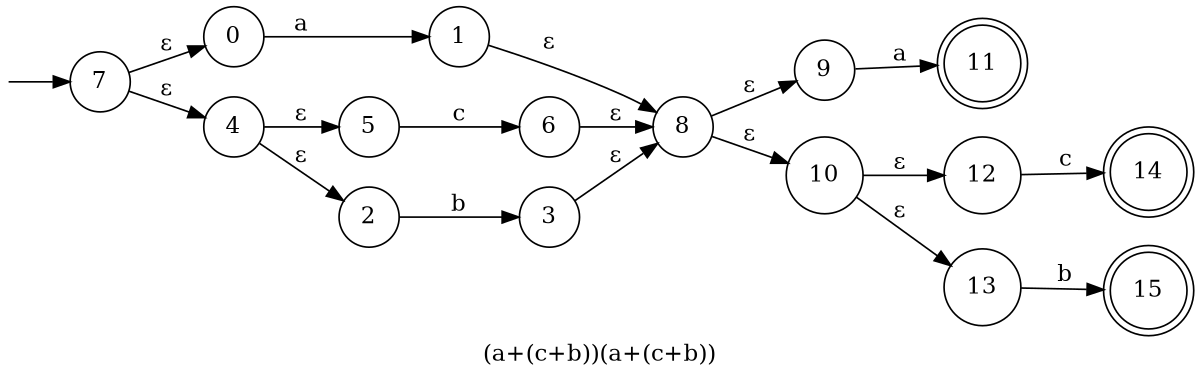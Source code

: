 digraph finite_state_machine {
  rankdir=LR;  
  size="8,5"  label="(a+(c+b))(a+(c+b))"  node [shape = doublecircle]; "11" "14" "15";
  node [shape = circle];
  __I__ [label="", style=invis, width=0]
  __I__ -> "7"
  "7" -> "0" [label = ε];
  "7" -> "4" [label = ε];
  "0" -> "1" [label = a];
  "4" -> "5" [label = ε];
  "4" -> "2" [label = ε];
  "1" -> "8" [label = ε];
  "5" -> "6" [label = c];
  "2" -> "3" [label = b];
  "6" -> "8" [label = ε];
  "3" -> "8" [label = ε];
  "8" -> "9" [label = ε];
  "8" -> "10" [label = ε];
  "9" -> "11" [label = a];
  "10" -> "12" [label = ε];
  "10" -> "13" [label = ε];
  "12" -> "14" [label = c];
  "13" -> "15" [label = b];
}
